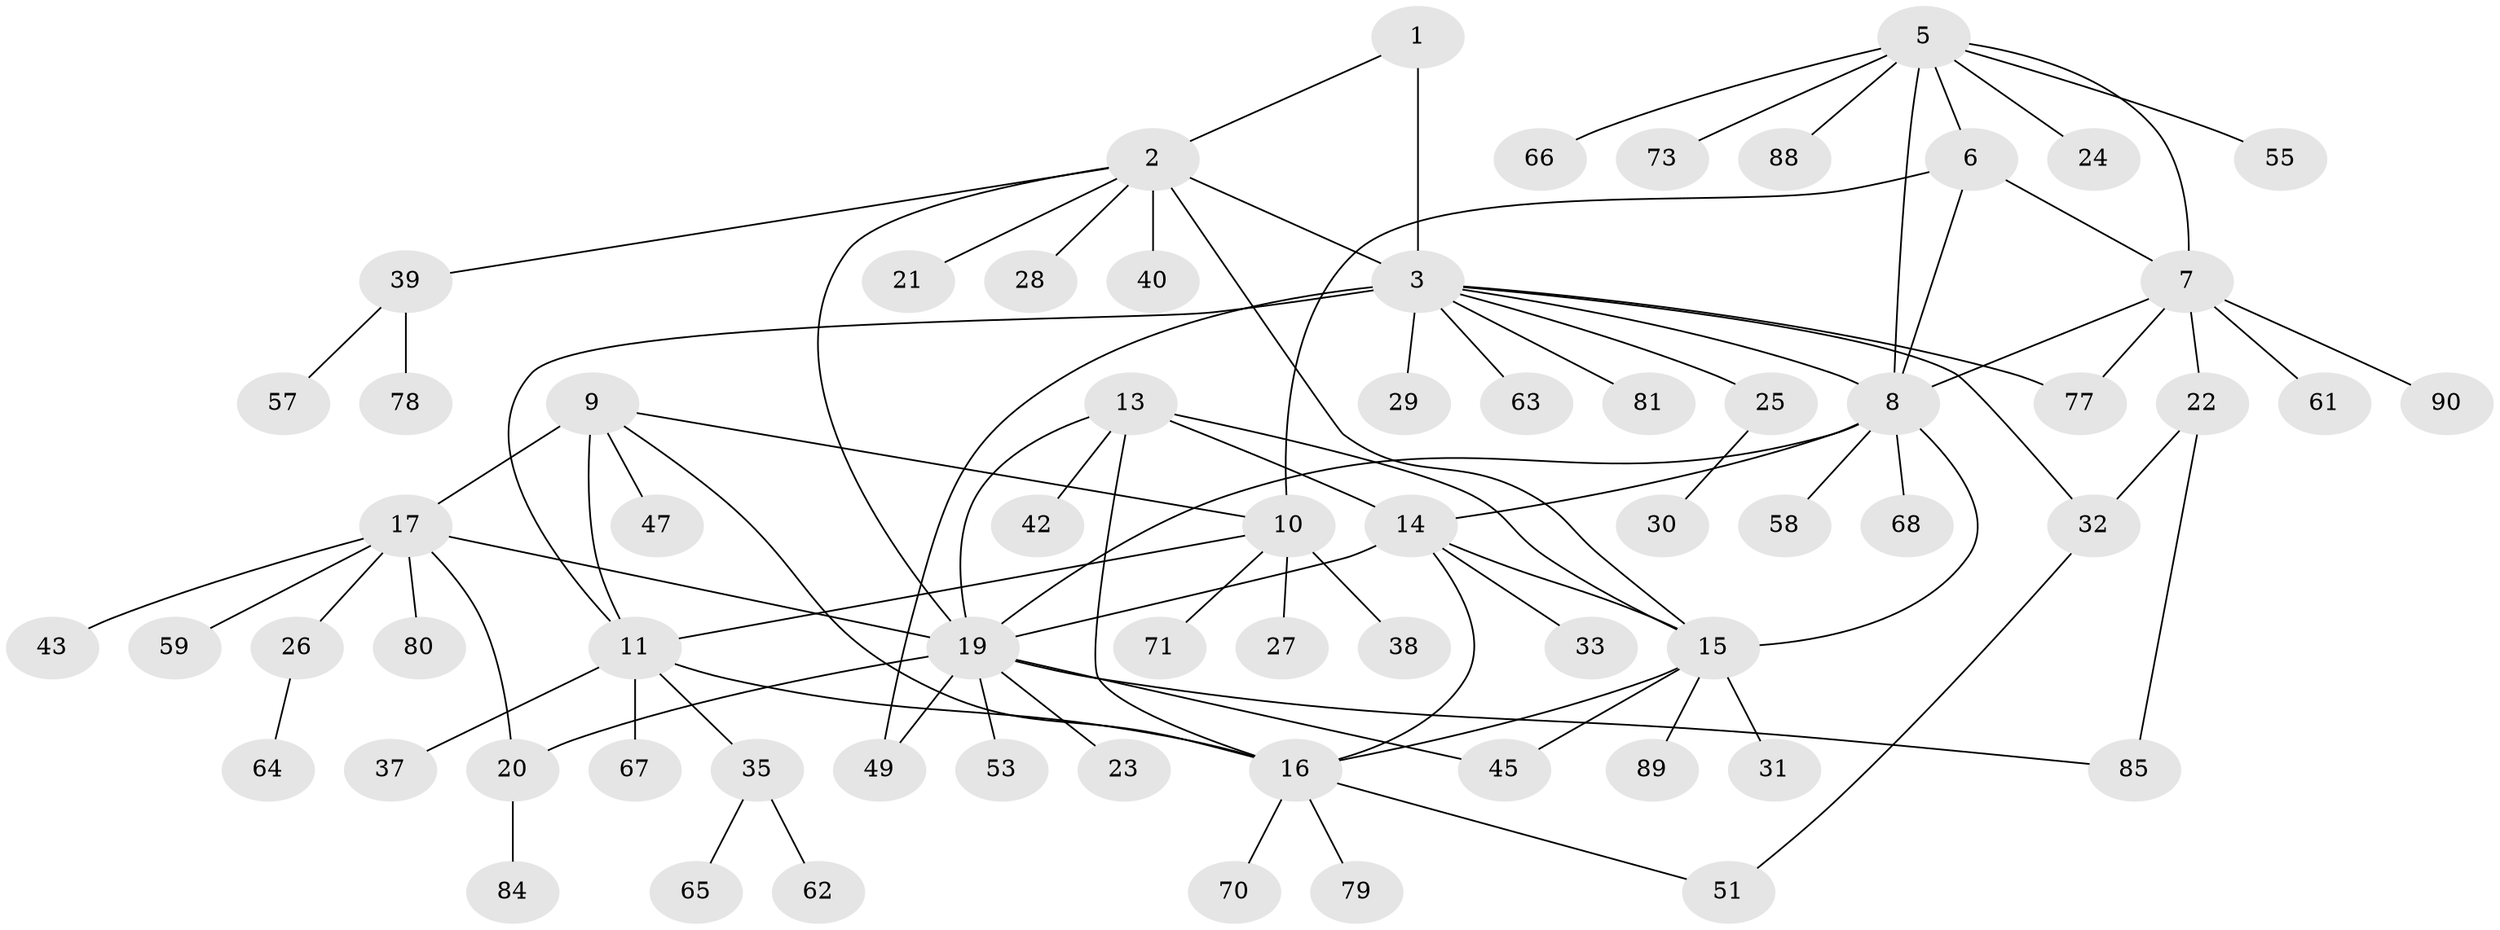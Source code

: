 // original degree distribution, {3: 0.06666666666666667, 10: 0.022222222222222223, 5: 0.03333333333333333, 7: 0.044444444444444446, 4: 0.03333333333333333, 8: 0.044444444444444446, 9: 0.011111111111111112, 6: 0.022222222222222223, 12: 0.011111111111111112, 1: 0.5111111111111111, 2: 0.2}
// Generated by graph-tools (version 1.1) at 2025/42/03/06/25 10:42:12]
// undirected, 67 vertices, 90 edges
graph export_dot {
graph [start="1"]
  node [color=gray90,style=filled];
  1;
  2 [super="+36"];
  3 [super="+4"];
  5 [super="+46"];
  6;
  7 [super="+69"];
  8 [super="+52"];
  9 [super="+76"];
  10 [super="+82"];
  11 [super="+12"];
  13;
  14 [super="+41"];
  15 [super="+34"];
  16 [super="+74"];
  17 [super="+18"];
  19 [super="+83"];
  20 [super="+75"];
  21;
  22;
  23 [super="+56"];
  24;
  25;
  26;
  27 [super="+44"];
  28;
  29;
  30;
  31;
  32 [super="+54"];
  33;
  35 [super="+50"];
  37;
  38;
  39 [super="+48"];
  40;
  42 [super="+60"];
  43;
  45;
  47 [super="+72"];
  49;
  51;
  53 [super="+87"];
  55;
  57;
  58;
  59;
  61 [super="+86"];
  62;
  63;
  64;
  65;
  66;
  67;
  68;
  70;
  71;
  73;
  77;
  78;
  79;
  80;
  81;
  84;
  85;
  88;
  89;
  90;
  1 -- 2;
  1 -- 3 [weight=2];
  2 -- 3 [weight=2];
  2 -- 15;
  2 -- 19;
  2 -- 21;
  2 -- 28;
  2 -- 39;
  2 -- 40;
  3 -- 29;
  3 -- 81;
  3 -- 32;
  3 -- 8;
  3 -- 11;
  3 -- 77;
  3 -- 49;
  3 -- 25;
  3 -- 63;
  5 -- 6;
  5 -- 7;
  5 -- 8;
  5 -- 24;
  5 -- 55;
  5 -- 88;
  5 -- 73;
  5 -- 66;
  6 -- 7;
  6 -- 8;
  6 -- 10;
  7 -- 8;
  7 -- 22;
  7 -- 61;
  7 -- 77;
  7 -- 90;
  8 -- 14;
  8 -- 19;
  8 -- 58;
  8 -- 68;
  8 -- 15;
  9 -- 10;
  9 -- 11 [weight=2];
  9 -- 47;
  9 -- 17 [weight=2];
  9 -- 16;
  10 -- 11 [weight=2];
  10 -- 27;
  10 -- 38;
  10 -- 71;
  11 -- 16;
  11 -- 67;
  11 -- 35;
  11 -- 37;
  13 -- 14;
  13 -- 15;
  13 -- 16;
  13 -- 42;
  13 -- 19;
  14 -- 15;
  14 -- 16;
  14 -- 19;
  14 -- 33;
  15 -- 16;
  15 -- 31;
  15 -- 45;
  15 -- 89;
  16 -- 51;
  16 -- 70;
  16 -- 79;
  17 -- 19 [weight=2];
  17 -- 20 [weight=2];
  17 -- 26;
  17 -- 80;
  17 -- 43;
  17 -- 59;
  19 -- 20;
  19 -- 23;
  19 -- 45;
  19 -- 49;
  19 -- 53;
  19 -- 85;
  20 -- 84;
  22 -- 32;
  22 -- 85;
  25 -- 30;
  26 -- 64;
  32 -- 51;
  35 -- 62;
  35 -- 65;
  39 -- 78;
  39 -- 57;
}
